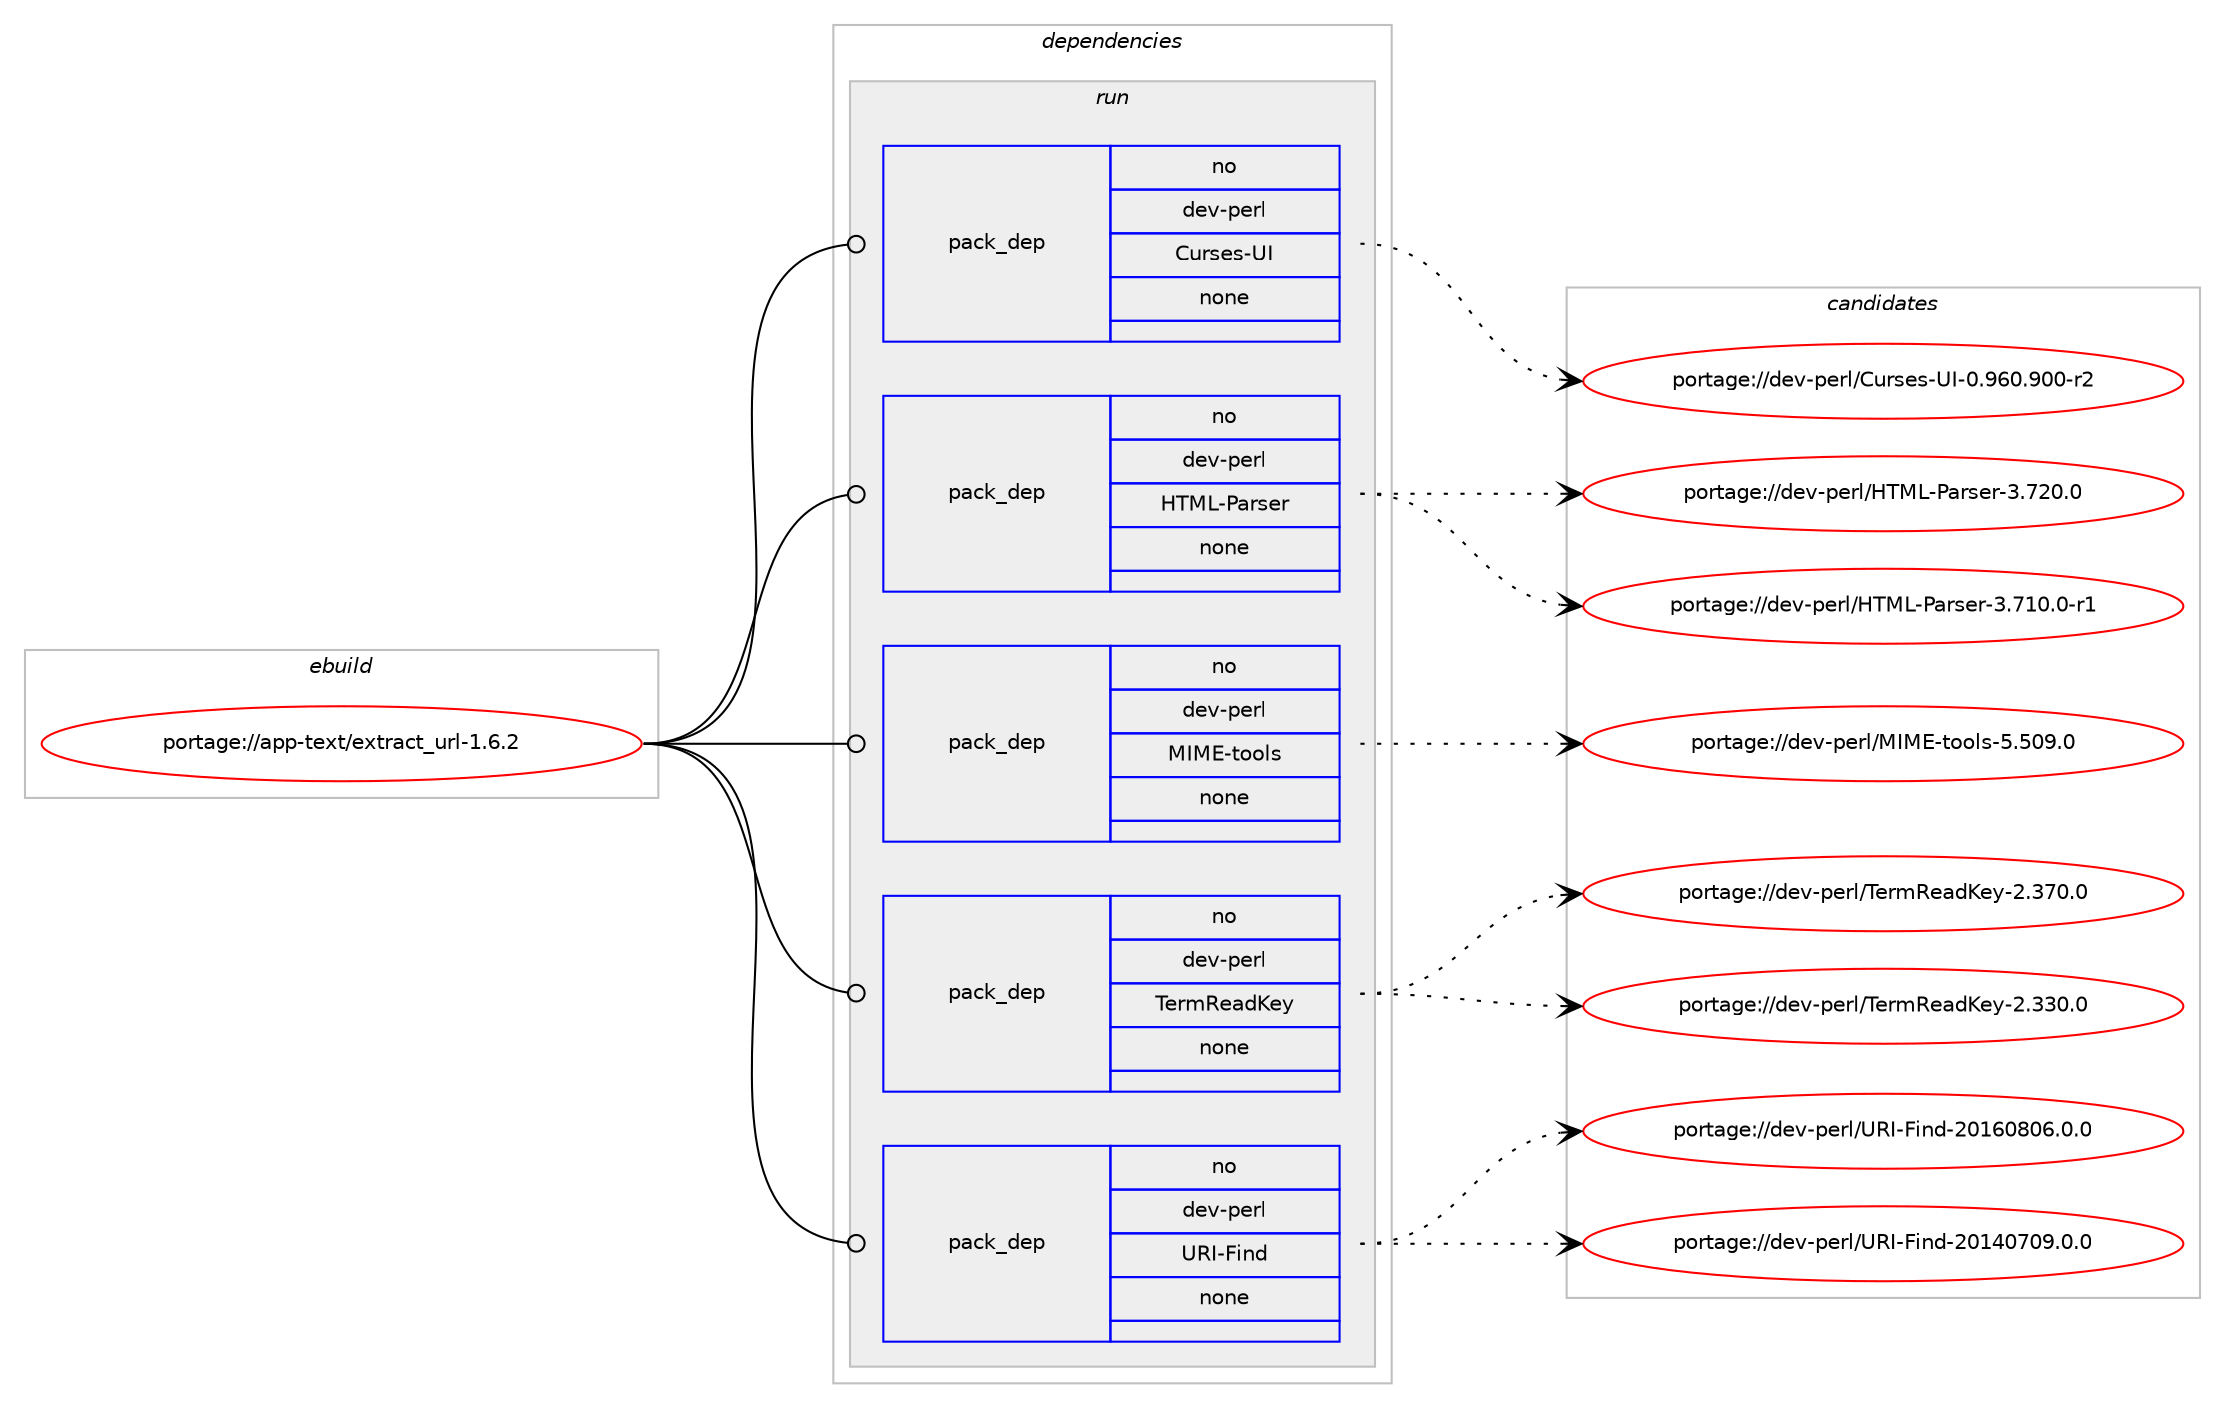 digraph prolog {

# *************
# Graph options
# *************

newrank=true;
concentrate=true;
compound=true;
graph [rankdir=LR,fontname=Helvetica,fontsize=10,ranksep=1.5];#, ranksep=2.5, nodesep=0.2];
edge  [arrowhead=vee];
node  [fontname=Helvetica,fontsize=10];

# **********
# The ebuild
# **********

subgraph cluster_leftcol {
color=gray;
rank=same;
label=<<i>ebuild</i>>;
id [label="portage://app-text/extract_url-1.6.2", color=red, width=4, href="../app-text/extract_url-1.6.2.svg"];
}

# ****************
# The dependencies
# ****************

subgraph cluster_midcol {
color=gray;
label=<<i>dependencies</i>>;
subgraph cluster_compile {
fillcolor="#eeeeee";
style=filled;
label=<<i>compile</i>>;
}
subgraph cluster_compileandrun {
fillcolor="#eeeeee";
style=filled;
label=<<i>compile and run</i>>;
}
subgraph cluster_run {
fillcolor="#eeeeee";
style=filled;
label=<<i>run</i>>;
subgraph pack449461 {
dependency597858 [label=<<TABLE BORDER="0" CELLBORDER="1" CELLSPACING="0" CELLPADDING="4" WIDTH="220"><TR><TD ROWSPAN="6" CELLPADDING="30">pack_dep</TD></TR><TR><TD WIDTH="110">no</TD></TR><TR><TD>dev-perl</TD></TR><TR><TD>Curses-UI</TD></TR><TR><TD>none</TD></TR><TR><TD></TD></TR></TABLE>>, shape=none, color=blue];
}
id:e -> dependency597858:w [weight=20,style="solid",arrowhead="odot"];
subgraph pack449462 {
dependency597859 [label=<<TABLE BORDER="0" CELLBORDER="1" CELLSPACING="0" CELLPADDING="4" WIDTH="220"><TR><TD ROWSPAN="6" CELLPADDING="30">pack_dep</TD></TR><TR><TD WIDTH="110">no</TD></TR><TR><TD>dev-perl</TD></TR><TR><TD>HTML-Parser</TD></TR><TR><TD>none</TD></TR><TR><TD></TD></TR></TABLE>>, shape=none, color=blue];
}
id:e -> dependency597859:w [weight=20,style="solid",arrowhead="odot"];
subgraph pack449463 {
dependency597860 [label=<<TABLE BORDER="0" CELLBORDER="1" CELLSPACING="0" CELLPADDING="4" WIDTH="220"><TR><TD ROWSPAN="6" CELLPADDING="30">pack_dep</TD></TR><TR><TD WIDTH="110">no</TD></TR><TR><TD>dev-perl</TD></TR><TR><TD>MIME-tools</TD></TR><TR><TD>none</TD></TR><TR><TD></TD></TR></TABLE>>, shape=none, color=blue];
}
id:e -> dependency597860:w [weight=20,style="solid",arrowhead="odot"];
subgraph pack449464 {
dependency597861 [label=<<TABLE BORDER="0" CELLBORDER="1" CELLSPACING="0" CELLPADDING="4" WIDTH="220"><TR><TD ROWSPAN="6" CELLPADDING="30">pack_dep</TD></TR><TR><TD WIDTH="110">no</TD></TR><TR><TD>dev-perl</TD></TR><TR><TD>TermReadKey</TD></TR><TR><TD>none</TD></TR><TR><TD></TD></TR></TABLE>>, shape=none, color=blue];
}
id:e -> dependency597861:w [weight=20,style="solid",arrowhead="odot"];
subgraph pack449465 {
dependency597862 [label=<<TABLE BORDER="0" CELLBORDER="1" CELLSPACING="0" CELLPADDING="4" WIDTH="220"><TR><TD ROWSPAN="6" CELLPADDING="30">pack_dep</TD></TR><TR><TD WIDTH="110">no</TD></TR><TR><TD>dev-perl</TD></TR><TR><TD>URI-Find</TD></TR><TR><TD>none</TD></TR><TR><TD></TD></TR></TABLE>>, shape=none, color=blue];
}
id:e -> dependency597862:w [weight=20,style="solid",arrowhead="odot"];
}
}

# **************
# The candidates
# **************

subgraph cluster_choices {
rank=same;
color=gray;
label=<<i>candidates</i>>;

subgraph choice449461 {
color=black;
nodesep=1;
choice100101118451121011141084767117114115101115458573454846575448465748484511450 [label="portage://dev-perl/Curses-UI-0.960.900-r2", color=red, width=4,href="../dev-perl/Curses-UI-0.960.900-r2.svg"];
dependency597858:e -> choice100101118451121011141084767117114115101115458573454846575448465748484511450:w [style=dotted,weight="100"];
}
subgraph choice449462 {
color=black;
nodesep=1;
choice1001011184511210111410847728477764580971141151011144551465550484648 [label="portage://dev-perl/HTML-Parser-3.720.0", color=red, width=4,href="../dev-perl/HTML-Parser-3.720.0.svg"];
choice10010111845112101114108477284777645809711411510111445514655494846484511449 [label="portage://dev-perl/HTML-Parser-3.710.0-r1", color=red, width=4,href="../dev-perl/HTML-Parser-3.710.0-r1.svg"];
dependency597859:e -> choice1001011184511210111410847728477764580971141151011144551465550484648:w [style=dotted,weight="100"];
dependency597859:e -> choice10010111845112101114108477284777645809711411510111445514655494846484511449:w [style=dotted,weight="100"];
}
subgraph choice449463 {
color=black;
nodesep=1;
choice100101118451121011141084777737769451161111111081154553465348574648 [label="portage://dev-perl/MIME-tools-5.509.0", color=red, width=4,href="../dev-perl/MIME-tools-5.509.0.svg"];
dependency597860:e -> choice100101118451121011141084777737769451161111111081154553465348574648:w [style=dotted,weight="100"];
}
subgraph choice449464 {
color=black;
nodesep=1;
choice1001011184511210111410847841011141098210197100751011214550465155484648 [label="portage://dev-perl/TermReadKey-2.370.0", color=red, width=4,href="../dev-perl/TermReadKey-2.370.0.svg"];
choice1001011184511210111410847841011141098210197100751011214550465151484648 [label="portage://dev-perl/TermReadKey-2.330.0", color=red, width=4,href="../dev-perl/TermReadKey-2.330.0.svg"];
dependency597861:e -> choice1001011184511210111410847841011141098210197100751011214550465155484648:w [style=dotted,weight="100"];
dependency597861:e -> choice1001011184511210111410847841011141098210197100751011214550465151484648:w [style=dotted,weight="100"];
}
subgraph choice449465 {
color=black;
nodesep=1;
choice1001011184511210111410847858273457010511010045504849544856485446484648 [label="portage://dev-perl/URI-Find-20160806.0.0", color=red, width=4,href="../dev-perl/URI-Find-20160806.0.0.svg"];
choice1001011184511210111410847858273457010511010045504849524855485746484648 [label="portage://dev-perl/URI-Find-20140709.0.0", color=red, width=4,href="../dev-perl/URI-Find-20140709.0.0.svg"];
dependency597862:e -> choice1001011184511210111410847858273457010511010045504849544856485446484648:w [style=dotted,weight="100"];
dependency597862:e -> choice1001011184511210111410847858273457010511010045504849524855485746484648:w [style=dotted,weight="100"];
}
}

}
